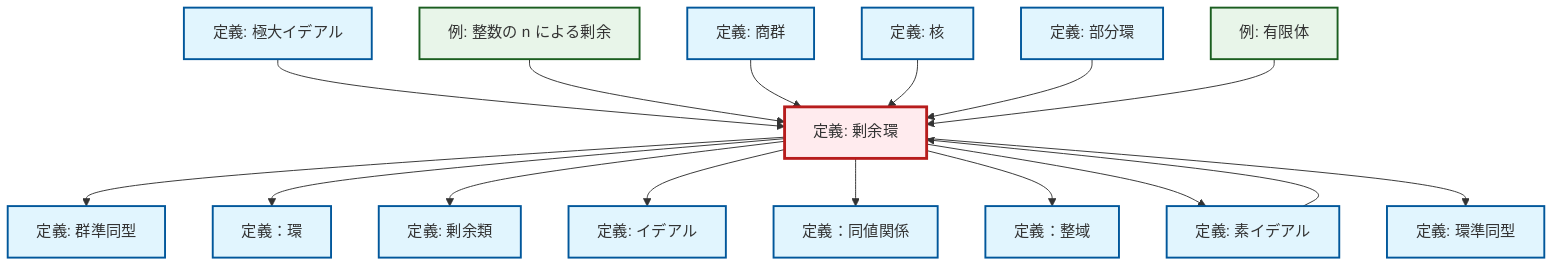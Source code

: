 graph TD
    classDef definition fill:#e1f5fe,stroke:#01579b,stroke-width:2px
    classDef theorem fill:#f3e5f5,stroke:#4a148c,stroke-width:2px
    classDef axiom fill:#fff3e0,stroke:#e65100,stroke-width:2px
    classDef example fill:#e8f5e9,stroke:#1b5e20,stroke-width:2px
    classDef current fill:#ffebee,stroke:#b71c1c,stroke-width:3px
    def-ring-homomorphism["定義: 環準同型"]:::definition
    def-subring["定義: 部分環"]:::definition
    def-quotient-ring["定義: 剰余環"]:::definition
    def-equivalence-relation["定義：同値関係"]:::definition
    def-coset["定義: 剰余類"]:::definition
    def-homomorphism["定義: 群準同型"]:::definition
    def-ring["定義：環"]:::definition
    ex-finite-field["例: 有限体"]:::example
    def-quotient-group["定義: 商群"]:::definition
    def-prime-ideal["定義: 素イデアル"]:::definition
    def-kernel["定義: 核"]:::definition
    def-maximal-ideal["定義: 極大イデアル"]:::definition
    ex-quotient-integers-mod-n["例: 整数の n による剰余"]:::example
    def-ideal["定義: イデアル"]:::definition
    def-integral-domain["定義：整域"]:::definition
    def-quotient-ring --> def-homomorphism
    def-quotient-ring --> def-ring
    def-maximal-ideal --> def-quotient-ring
    def-quotient-ring --> def-coset
    ex-quotient-integers-mod-n --> def-quotient-ring
    def-quotient-group --> def-quotient-ring
    def-quotient-ring --> def-ideal
    def-kernel --> def-quotient-ring
    def-subring --> def-quotient-ring
    def-prime-ideal --> def-quotient-ring
    def-quotient-ring --> def-equivalence-relation
    def-quotient-ring --> def-integral-domain
    ex-finite-field --> def-quotient-ring
    def-quotient-ring --> def-prime-ideal
    def-quotient-ring --> def-ring-homomorphism
    class def-quotient-ring current